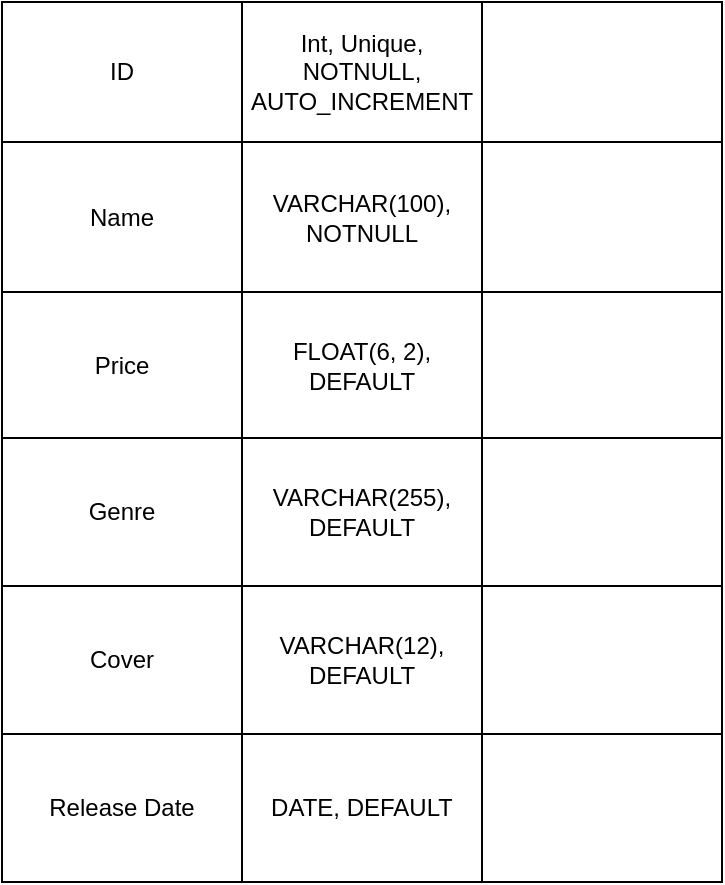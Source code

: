 <mxfile version="20.7.4" type="device"><diagram id="R2lEEEUBdFMjLlhIrx00" name="Page-1"><mxGraphModel dx="1394" dy="804" grid="1" gridSize="10" guides="1" tooltips="1" connect="1" arrows="1" fold="1" page="1" pageScale="1" pageWidth="850" pageHeight="1100" math="0" shadow="0" extFonts="Permanent Marker^https://fonts.googleapis.com/css?family=Permanent+Marker"><root><mxCell id="0"/><mxCell id="1" parent="0"/><mxCell id="KlYWvlutS9msvmLScmnF-108" value="" style="shape=table;html=1;whiteSpace=wrap;startSize=0;container=1;collapsible=0;childLayout=tableLayout;" vertex="1" parent="1"><mxGeometry x="240" y="80" width="360" height="440" as="geometry"/></mxCell><mxCell id="KlYWvlutS9msvmLScmnF-109" value="" style="shape=tableRow;horizontal=0;startSize=0;swimlaneHead=0;swimlaneBody=0;top=0;left=0;bottom=0;right=0;collapsible=0;dropTarget=0;fillColor=none;points=[[0,0.5],[1,0.5]];portConstraint=eastwest;" vertex="1" parent="KlYWvlutS9msvmLScmnF-108"><mxGeometry width="360" height="70" as="geometry"/></mxCell><mxCell id="KlYWvlutS9msvmLScmnF-110" value="ID" style="shape=partialRectangle;html=1;whiteSpace=wrap;connectable=0;fillColor=none;top=0;left=0;bottom=0;right=0;overflow=hidden;" vertex="1" parent="KlYWvlutS9msvmLScmnF-109"><mxGeometry width="120" height="70" as="geometry"><mxRectangle width="120" height="70" as="alternateBounds"/></mxGeometry></mxCell><mxCell id="KlYWvlutS9msvmLScmnF-111" value="Int, Unique, NOTNULL, AUTO_INCREMENT" style="shape=partialRectangle;html=1;whiteSpace=wrap;connectable=0;fillColor=none;top=0;left=0;bottom=0;right=0;overflow=hidden;" vertex="1" parent="KlYWvlutS9msvmLScmnF-109"><mxGeometry x="120" width="120" height="70" as="geometry"><mxRectangle width="120" height="70" as="alternateBounds"/></mxGeometry></mxCell><mxCell id="KlYWvlutS9msvmLScmnF-112" value="" style="shape=partialRectangle;html=1;whiteSpace=wrap;connectable=0;fillColor=none;top=0;left=0;bottom=0;right=0;overflow=hidden;" vertex="1" parent="KlYWvlutS9msvmLScmnF-109"><mxGeometry x="240" width="120" height="70" as="geometry"><mxRectangle width="120" height="70" as="alternateBounds"/></mxGeometry></mxCell><mxCell id="KlYWvlutS9msvmLScmnF-113" value="" style="shape=tableRow;horizontal=0;startSize=0;swimlaneHead=0;swimlaneBody=0;top=0;left=0;bottom=0;right=0;collapsible=0;dropTarget=0;fillColor=none;points=[[0,0.5],[1,0.5]];portConstraint=eastwest;" vertex="1" parent="KlYWvlutS9msvmLScmnF-108"><mxGeometry y="70" width="360" height="75" as="geometry"/></mxCell><mxCell id="KlYWvlutS9msvmLScmnF-114" value="Name" style="shape=partialRectangle;html=1;whiteSpace=wrap;connectable=0;fillColor=none;top=0;left=0;bottom=0;right=0;overflow=hidden;" vertex="1" parent="KlYWvlutS9msvmLScmnF-113"><mxGeometry width="120" height="75" as="geometry"><mxRectangle width="120" height="75" as="alternateBounds"/></mxGeometry></mxCell><mxCell id="KlYWvlutS9msvmLScmnF-115" value="VARCHAR(100), NOTNULL" style="shape=partialRectangle;html=1;whiteSpace=wrap;connectable=0;fillColor=none;top=0;left=0;bottom=0;right=0;overflow=hidden;" vertex="1" parent="KlYWvlutS9msvmLScmnF-113"><mxGeometry x="120" width="120" height="75" as="geometry"><mxRectangle width="120" height="75" as="alternateBounds"/></mxGeometry></mxCell><mxCell id="KlYWvlutS9msvmLScmnF-116" value="" style="shape=partialRectangle;html=1;whiteSpace=wrap;connectable=0;fillColor=none;top=0;left=0;bottom=0;right=0;overflow=hidden;" vertex="1" parent="KlYWvlutS9msvmLScmnF-113"><mxGeometry x="240" width="120" height="75" as="geometry"><mxRectangle width="120" height="75" as="alternateBounds"/></mxGeometry></mxCell><mxCell id="KlYWvlutS9msvmLScmnF-117" value="" style="shape=tableRow;horizontal=0;startSize=0;swimlaneHead=0;swimlaneBody=0;top=0;left=0;bottom=0;right=0;collapsible=0;dropTarget=0;fillColor=none;points=[[0,0.5],[1,0.5]];portConstraint=eastwest;" vertex="1" parent="KlYWvlutS9msvmLScmnF-108"><mxGeometry y="145" width="360" height="73" as="geometry"/></mxCell><mxCell id="KlYWvlutS9msvmLScmnF-118" value="Price" style="shape=partialRectangle;html=1;whiteSpace=wrap;connectable=0;fillColor=none;top=0;left=0;bottom=0;right=0;overflow=hidden;" vertex="1" parent="KlYWvlutS9msvmLScmnF-117"><mxGeometry width="120" height="73" as="geometry"><mxRectangle width="120" height="73" as="alternateBounds"/></mxGeometry></mxCell><mxCell id="KlYWvlutS9msvmLScmnF-119" value="FLOAT(6, 2), DEFAULT" style="shape=partialRectangle;html=1;whiteSpace=wrap;connectable=0;fillColor=none;top=0;left=0;bottom=0;right=0;overflow=hidden;" vertex="1" parent="KlYWvlutS9msvmLScmnF-117"><mxGeometry x="120" width="120" height="73" as="geometry"><mxRectangle width="120" height="73" as="alternateBounds"/></mxGeometry></mxCell><mxCell id="KlYWvlutS9msvmLScmnF-120" value="" style="shape=partialRectangle;html=1;whiteSpace=wrap;connectable=0;fillColor=none;top=0;left=0;bottom=0;right=0;overflow=hidden;pointerEvents=1;" vertex="1" parent="KlYWvlutS9msvmLScmnF-117"><mxGeometry x="240" width="120" height="73" as="geometry"><mxRectangle width="120" height="73" as="alternateBounds"/></mxGeometry></mxCell><mxCell id="KlYWvlutS9msvmLScmnF-125" value="" style="shape=tableRow;horizontal=0;startSize=0;swimlaneHead=0;swimlaneBody=0;top=0;left=0;bottom=0;right=0;collapsible=0;dropTarget=0;fillColor=none;points=[[0,0.5],[1,0.5]];portConstraint=eastwest;" vertex="1" parent="KlYWvlutS9msvmLScmnF-108"><mxGeometry y="218" width="360" height="74" as="geometry"/></mxCell><mxCell id="KlYWvlutS9msvmLScmnF-126" value="Genre" style="shape=partialRectangle;html=1;whiteSpace=wrap;connectable=0;fillColor=none;top=0;left=0;bottom=0;right=0;overflow=hidden;" vertex="1" parent="KlYWvlutS9msvmLScmnF-125"><mxGeometry width="120" height="74" as="geometry"><mxRectangle width="120" height="74" as="alternateBounds"/></mxGeometry></mxCell><mxCell id="KlYWvlutS9msvmLScmnF-127" value="VARCHAR(255), DEFAULT" style="shape=partialRectangle;html=1;whiteSpace=wrap;connectable=0;fillColor=none;top=0;left=0;bottom=0;right=0;overflow=hidden;" vertex="1" parent="KlYWvlutS9msvmLScmnF-125"><mxGeometry x="120" width="120" height="74" as="geometry"><mxRectangle width="120" height="74" as="alternateBounds"/></mxGeometry></mxCell><mxCell id="KlYWvlutS9msvmLScmnF-128" value="" style="shape=partialRectangle;html=1;whiteSpace=wrap;connectable=0;fillColor=none;top=0;left=0;bottom=0;right=0;overflow=hidden;pointerEvents=1;" vertex="1" parent="KlYWvlutS9msvmLScmnF-125"><mxGeometry x="240" width="120" height="74" as="geometry"><mxRectangle width="120" height="74" as="alternateBounds"/></mxGeometry></mxCell><mxCell id="KlYWvlutS9msvmLScmnF-129" value="" style="shape=tableRow;horizontal=0;startSize=0;swimlaneHead=0;swimlaneBody=0;top=0;left=0;bottom=0;right=0;collapsible=0;dropTarget=0;fillColor=none;points=[[0,0.5],[1,0.5]];portConstraint=eastwest;" vertex="1" parent="KlYWvlutS9msvmLScmnF-108"><mxGeometry y="292" width="360" height="74" as="geometry"/></mxCell><mxCell id="KlYWvlutS9msvmLScmnF-130" value="Cover" style="shape=partialRectangle;html=1;whiteSpace=wrap;connectable=0;fillColor=none;top=0;left=0;bottom=0;right=0;overflow=hidden;" vertex="1" parent="KlYWvlutS9msvmLScmnF-129"><mxGeometry width="120" height="74" as="geometry"><mxRectangle width="120" height="74" as="alternateBounds"/></mxGeometry></mxCell><mxCell id="KlYWvlutS9msvmLScmnF-131" value="VARCHAR(12), DEFAULT" style="shape=partialRectangle;html=1;whiteSpace=wrap;connectable=0;fillColor=none;top=0;left=0;bottom=0;right=0;overflow=hidden;" vertex="1" parent="KlYWvlutS9msvmLScmnF-129"><mxGeometry x="120" width="120" height="74" as="geometry"><mxRectangle width="120" height="74" as="alternateBounds"/></mxGeometry></mxCell><mxCell id="KlYWvlutS9msvmLScmnF-132" value="" style="shape=partialRectangle;html=1;whiteSpace=wrap;connectable=0;fillColor=none;top=0;left=0;bottom=0;right=0;overflow=hidden;" vertex="1" parent="KlYWvlutS9msvmLScmnF-129"><mxGeometry x="240" width="120" height="74" as="geometry"><mxRectangle width="120" height="74" as="alternateBounds"/></mxGeometry></mxCell><mxCell id="KlYWvlutS9msvmLScmnF-121" value="" style="shape=tableRow;horizontal=0;startSize=0;swimlaneHead=0;swimlaneBody=0;top=0;left=0;bottom=0;right=0;collapsible=0;dropTarget=0;fillColor=none;points=[[0,0.5],[1,0.5]];portConstraint=eastwest;" vertex="1" parent="KlYWvlutS9msvmLScmnF-108"><mxGeometry y="366" width="360" height="74" as="geometry"/></mxCell><mxCell id="KlYWvlutS9msvmLScmnF-122" value="Release Date" style="shape=partialRectangle;html=1;whiteSpace=wrap;connectable=0;fillColor=none;top=0;left=0;bottom=0;right=0;overflow=hidden;" vertex="1" parent="KlYWvlutS9msvmLScmnF-121"><mxGeometry width="120" height="74" as="geometry"><mxRectangle width="120" height="74" as="alternateBounds"/></mxGeometry></mxCell><mxCell id="KlYWvlutS9msvmLScmnF-123" value="DATE, DEFAULT" style="shape=partialRectangle;html=1;whiteSpace=wrap;connectable=0;fillColor=none;top=0;left=0;bottom=0;right=0;overflow=hidden;" vertex="1" parent="KlYWvlutS9msvmLScmnF-121"><mxGeometry x="120" width="120" height="74" as="geometry"><mxRectangle width="120" height="74" as="alternateBounds"/></mxGeometry></mxCell><mxCell id="KlYWvlutS9msvmLScmnF-124" value="" style="shape=partialRectangle;html=1;whiteSpace=wrap;connectable=0;fillColor=none;top=0;left=0;bottom=0;right=0;overflow=hidden;" vertex="1" parent="KlYWvlutS9msvmLScmnF-121"><mxGeometry x="240" width="120" height="74" as="geometry"><mxRectangle width="120" height="74" as="alternateBounds"/></mxGeometry></mxCell></root></mxGraphModel></diagram></mxfile>